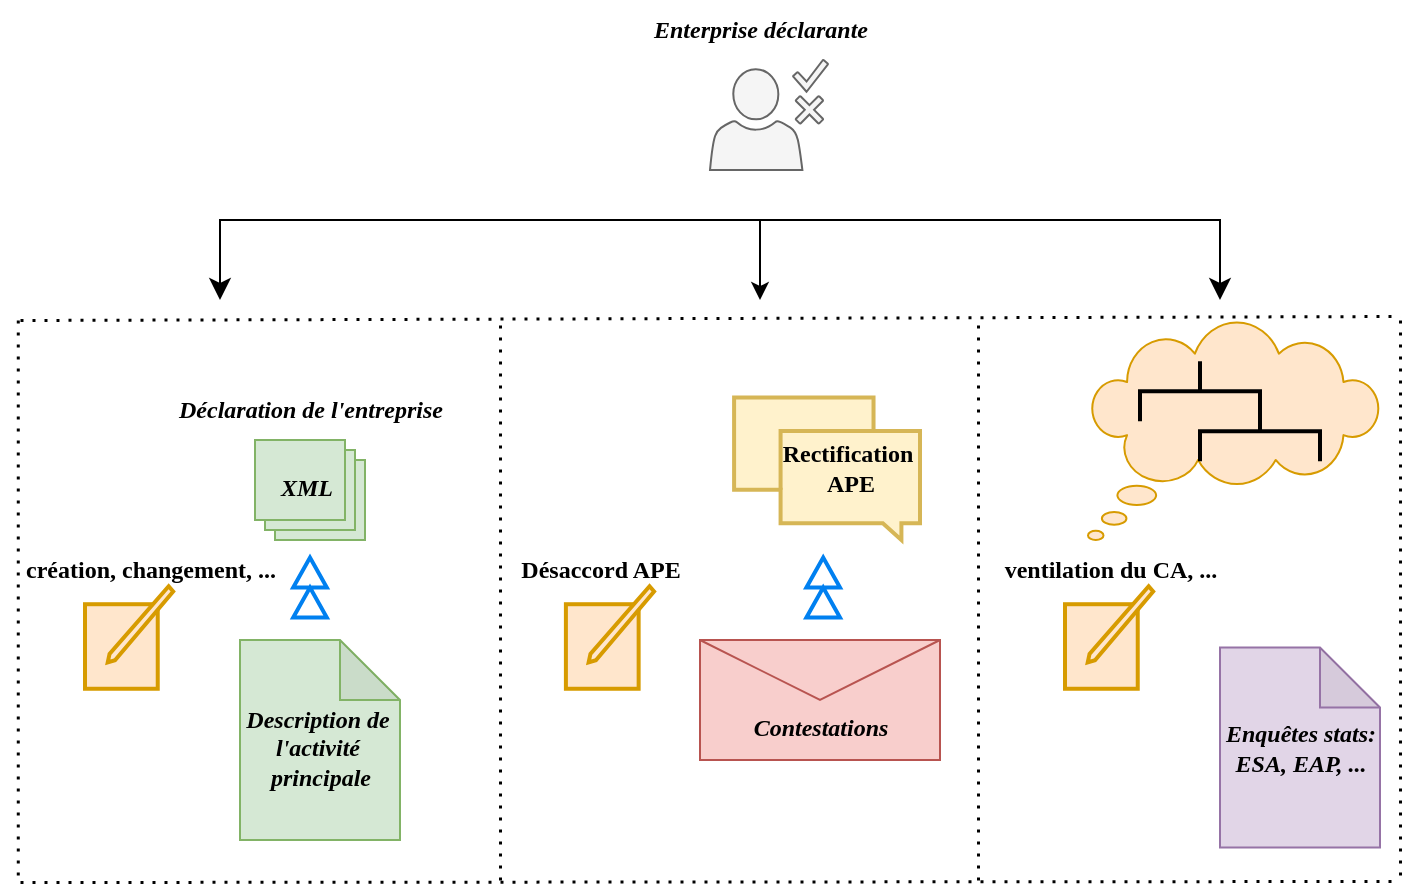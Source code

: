<mxfile version="24.3.1" type="github">
  <diagram name="Page-1" id="bldviGOM2PhAeHIemhQr">
    <mxGraphModel dx="2276" dy="785" grid="1" gridSize="10" guides="1" tooltips="1" connect="1" arrows="1" fold="1" page="1" pageScale="1" pageWidth="850" pageHeight="1100" math="0" shadow="0">
      <root>
        <mxCell id="0" />
        <mxCell id="1" parent="0" />
        <mxCell id="jSoYXtQaay7fsIpfsQkB-14" value="" style="verticalLabelPosition=bottom;verticalAlign=top;html=1;shape=mxgraph.basic.layered_rect;dx=10;outlineConnect=0;whiteSpace=wrap;fillColor=#d5e8d4;strokeColor=#82b366;" parent="1" vertex="1">
          <mxGeometry x="117.5" y="500" width="55" height="50" as="geometry" />
        </mxCell>
        <mxCell id="jSoYXtQaay7fsIpfsQkB-16" value="&lt;font face=&quot;Work sans&quot;&gt;&lt;b&gt;&lt;i&gt;Déclaration de l&#39;entreprise&lt;/i&gt;&lt;/b&gt;&lt;/font&gt;" style="text;html=1;align=center;verticalAlign=middle;resizable=0;points=[];autosize=1;strokeColor=none;fillColor=none;" parent="1" vertex="1">
          <mxGeometry x="65" y="470" width="160" height="30" as="geometry" />
        </mxCell>
        <mxCell id="jSoYXtQaay7fsIpfsQkB-38" value="&lt;i style=&quot;font-family: &amp;quot;Work sans&amp;quot;;&quot;&gt;&lt;b&gt;XML&lt;/b&gt;&lt;/i&gt;" style="text;html=1;align=center;verticalAlign=middle;resizable=0;points=[];autosize=1;strokeColor=none;fillColor=none;" parent="1" vertex="1">
          <mxGeometry x="117.5" y="508.75" width="50" height="30" as="geometry" />
        </mxCell>
        <mxCell id="VBAkpBCVjeTr1UJTXE4Z-3" value="" style="shape=note;whiteSpace=wrap;html=1;backgroundOutline=1;darkOpacity=0.05;fillColor=#d5e8d4;strokeColor=#82b366;" parent="1" vertex="1">
          <mxGeometry x="110" y="600" width="80" height="100" as="geometry" />
        </mxCell>
        <mxCell id="VBAkpBCVjeTr1UJTXE4Z-4" value="&lt;font face=&quot;Work sans&quot;&gt;&lt;b&gt;&lt;i&gt;Description de&amp;nbsp;&lt;/i&gt;&lt;/b&gt;&lt;/font&gt;&lt;div&gt;&lt;font face=&quot;Work sans&quot;&gt;&lt;b&gt;&lt;i&gt;l&#39;activité&amp;nbsp;&lt;/i&gt;&lt;/b&gt;&lt;/font&gt;&lt;/div&gt;&lt;div&gt;&lt;font face=&quot;Work sans&quot;&gt;&lt;b&gt;&lt;i&gt;principale&lt;/i&gt;&lt;/b&gt;&lt;/font&gt;&lt;/div&gt;" style="text;html=1;align=center;verticalAlign=middle;resizable=0;points=[];autosize=1;strokeColor=none;fillColor=none;" parent="1" vertex="1">
          <mxGeometry x="100" y="624.38" width="100" height="60" as="geometry" />
        </mxCell>
        <mxCell id="VBAkpBCVjeTr1UJTXE4Z-10" value="" style="html=1;verticalLabelPosition=bottom;align=center;labelBackgroundColor=#ffffff;verticalAlign=top;strokeWidth=2;strokeColor=#d79b00;shadow=0;dashed=0;shape=mxgraph.ios7.icons.compose;fillColor=#ffe6cc;" parent="1" vertex="1">
          <mxGeometry x="32.5" y="573.13" width="44.1" height="51.25" as="geometry" />
        </mxCell>
        <mxCell id="VBAkpBCVjeTr1UJTXE4Z-11" value="" style="html=1;verticalLabelPosition=bottom;align=center;labelBackgroundColor=#ffffff;verticalAlign=top;strokeWidth=2;strokeColor=#0080F0;shadow=0;dashed=0;shape=mxgraph.ios7.icons.forward;direction=north;" parent="1" vertex="1">
          <mxGeometry x="136.6" y="558.75" width="16.8" height="30" as="geometry" />
        </mxCell>
        <mxCell id="VBAkpBCVjeTr1UJTXE4Z-13" value="" style="endArrow=none;dashed=1;html=1;dashPattern=1 3;strokeWidth=1.5;rounded=0;curved=0;" parent="1" edge="1">
          <mxGeometry width="50" height="50" relative="1" as="geometry">
            <mxPoint x="240" y="720" as="sourcePoint" />
            <mxPoint x="240" y="440" as="targetPoint" />
          </mxGeometry>
        </mxCell>
        <mxCell id="VBAkpBCVjeTr1UJTXE4Z-14" value="" style="shape=message;html=1;html=1;outlineConnect=0;labelPosition=center;verticalLabelPosition=bottom;align=center;verticalAlign=top;fillColor=#f8cecc;strokeColor=#b85450;" parent="1" vertex="1">
          <mxGeometry x="340" y="600" width="120" height="60" as="geometry" />
        </mxCell>
        <mxCell id="VBAkpBCVjeTr1UJTXE4Z-15" value="" style="sketch=0;pointerEvents=1;shadow=0;dashed=0;html=1;strokeColor=#666666;fillColor=#f5f5f5;labelPosition=center;verticalLabelPosition=bottom;verticalAlign=top;outlineConnect=0;align=center;shape=mxgraph.office.users.approver;fontColor=#333333;" parent="1" vertex="1">
          <mxGeometry x="345" y="310" width="59" height="55" as="geometry" />
        </mxCell>
        <mxCell id="VBAkpBCVjeTr1UJTXE4Z-16" value="&lt;font face=&quot;Work sans&quot;&gt;&lt;i&gt;&lt;b&gt;Enterprise déclarante&lt;/b&gt;&lt;/i&gt;&lt;/font&gt;" style="text;html=1;align=center;verticalAlign=middle;resizable=0;points=[];autosize=1;strokeColor=none;fillColor=none;" parent="1" vertex="1">
          <mxGeometry x="305" y="280" width="130" height="30" as="geometry" />
        </mxCell>
        <mxCell id="VBAkpBCVjeTr1UJTXE4Z-17" value="" style="html=1;verticalLabelPosition=bottom;align=center;labelBackgroundColor=#ffffff;verticalAlign=top;strokeWidth=2;strokeColor=#d79b00;shadow=0;dashed=0;shape=mxgraph.ios7.icons.compose;fillColor=#ffe6cc;" parent="1" vertex="1">
          <mxGeometry x="272.95" y="573.13" width="44.1" height="51.25" as="geometry" />
        </mxCell>
        <mxCell id="VBAkpBCVjeTr1UJTXE4Z-25" value="&lt;font face=&quot;Work sans&quot;&gt;&lt;b&gt;&lt;i&gt;Contestations&lt;/i&gt;&lt;/b&gt;&lt;/font&gt;" style="text;html=1;align=center;verticalAlign=middle;resizable=0;points=[];autosize=1;strokeColor=none;fillColor=none;" parent="1" vertex="1">
          <mxGeometry x="355" y="629.38" width="90" height="30" as="geometry" />
        </mxCell>
        <mxCell id="VBAkpBCVjeTr1UJTXE4Z-30" value="" style="shape=note;whiteSpace=wrap;html=1;backgroundOutline=1;darkOpacity=0.05;fillColor=#e1d5e7;strokeColor=#9673a6;" parent="1" vertex="1">
          <mxGeometry x="600" y="603.75" width="80" height="100" as="geometry" />
        </mxCell>
        <mxCell id="VBAkpBCVjeTr1UJTXE4Z-31" value="&lt;font face=&quot;Work sans&quot;&gt;&lt;b&gt;&lt;i&gt;Enquêtes stats:&lt;/i&gt;&lt;/b&gt;&lt;/font&gt;&lt;div&gt;&lt;font face=&quot;Work sans&quot;&gt;&lt;b&gt;&lt;i&gt;ESA, EAP, ...&lt;/i&gt;&lt;/b&gt;&lt;/font&gt;&lt;/div&gt;" style="text;html=1;align=center;verticalAlign=middle;resizable=0;points=[];autosize=1;strokeColor=none;fillColor=none;" parent="1" vertex="1">
          <mxGeometry x="590" y="634.38" width="100" height="40" as="geometry" />
        </mxCell>
        <mxCell id="VBAkpBCVjeTr1UJTXE4Z-32" value="" style="html=1;verticalLabelPosition=bottom;align=center;labelBackgroundColor=#ffffff;verticalAlign=top;strokeWidth=2;strokeColor=#d79b00;shadow=0;dashed=0;shape=mxgraph.ios7.icons.compose;fillColor=#ffe6cc;" parent="1" vertex="1">
          <mxGeometry x="522.5" y="573.13" width="44.1" height="51.25" as="geometry" />
        </mxCell>
        <mxCell id="VBAkpBCVjeTr1UJTXE4Z-35" value="" style="endArrow=none;dashed=1;html=1;dashPattern=1 3;strokeWidth=1.5;rounded=0;curved=0;" parent="1" edge="1">
          <mxGeometry width="50" height="50" relative="1" as="geometry">
            <mxPoint x="479" y="720" as="sourcePoint" />
            <mxPoint x="479" y="440" as="targetPoint" />
          </mxGeometry>
        </mxCell>
        <mxCell id="VBAkpBCVjeTr1UJTXE4Z-36" value="" style="edgeStyle=elbowEdgeStyle;elbow=horizontal;endArrow=classic;html=1;curved=0;rounded=0;endSize=8;startSize=8;" parent="1" edge="1">
          <mxGeometry width="50" height="50" relative="1" as="geometry">
            <mxPoint x="370" y="390" as="sourcePoint" />
            <mxPoint x="600" y="430" as="targetPoint" />
            <Array as="points">
              <mxPoint x="600" y="420" />
            </Array>
          </mxGeometry>
        </mxCell>
        <mxCell id="VBAkpBCVjeTr1UJTXE4Z-37" value="" style="endArrow=none;dashed=1;html=1;dashPattern=1 3;strokeWidth=1.5;rounded=0;curved=0;" parent="1" edge="1">
          <mxGeometry width="50" height="50" relative="1" as="geometry">
            <mxPoint y="440" as="sourcePoint" />
            <mxPoint x="690" y="438" as="targetPoint" />
          </mxGeometry>
        </mxCell>
        <mxCell id="VBAkpBCVjeTr1UJTXE4Z-38" value="" style="endArrow=none;dashed=1;html=1;dashPattern=1 3;strokeWidth=1.5;rounded=0;curved=0;" parent="1" edge="1">
          <mxGeometry width="50" height="50" relative="1" as="geometry">
            <mxPoint y="721" as="sourcePoint" />
            <mxPoint x="690" y="720.5" as="targetPoint" />
          </mxGeometry>
        </mxCell>
        <mxCell id="VBAkpBCVjeTr1UJTXE4Z-39" value="" style="endArrow=none;dashed=1;html=1;dashPattern=1 3;strokeWidth=1.5;rounded=0;curved=0;" parent="1" edge="1">
          <mxGeometry width="50" height="50" relative="1" as="geometry">
            <mxPoint x="690" y="717.5" as="sourcePoint" />
            <mxPoint x="690" y="437.5" as="targetPoint" />
          </mxGeometry>
        </mxCell>
        <mxCell id="VBAkpBCVjeTr1UJTXE4Z-41" value="" style="edgeStyle=segmentEdgeStyle;endArrow=classic;html=1;curved=0;rounded=0;endSize=8;startSize=8;" parent="1" edge="1">
          <mxGeometry width="50" height="50" relative="1" as="geometry">
            <mxPoint x="370" y="390" as="sourcePoint" />
            <mxPoint x="100" y="430" as="targetPoint" />
          </mxGeometry>
        </mxCell>
        <mxCell id="VBAkpBCVjeTr1UJTXE4Z-42" value="" style="endArrow=classic;html=1;rounded=0;" parent="1" edge="1">
          <mxGeometry width="50" height="50" relative="1" as="geometry">
            <mxPoint x="370" y="390" as="sourcePoint" />
            <mxPoint x="370" y="430" as="targetPoint" />
          </mxGeometry>
        </mxCell>
        <mxCell id="VBAkpBCVjeTr1UJTXE4Z-44" value="" style="whiteSpace=wrap;html=1;shape=mxgraph.basic.cloud_callout;fillColor=#ffe6cc;strokeColor=#d79b00;" parent="1" vertex="1">
          <mxGeometry x="534" y="441.25" width="146" height="108.75" as="geometry" />
        </mxCell>
        <mxCell id="VBAkpBCVjeTr1UJTXE4Z-46" value="" style="strokeWidth=2;html=1;shape=mxgraph.flowchart.annotation_2;align=left;labelPosition=right;pointerEvents=1;direction=south;" parent="1" vertex="1">
          <mxGeometry x="560" y="460.63" width="60" height="30" as="geometry" />
        </mxCell>
        <mxCell id="VBAkpBCVjeTr1UJTXE4Z-47" value="" style="strokeWidth=2;html=1;shape=mxgraph.flowchart.annotation_2;align=left;labelPosition=right;pointerEvents=1;direction=south;" parent="1" vertex="1">
          <mxGeometry x="590" y="480.63" width="60" height="30" as="geometry" />
        </mxCell>
        <mxCell id="VBAkpBCVjeTr1UJTXE4Z-50" value="" style="html=1;verticalLabelPosition=bottom;align=center;labelBackgroundColor=#ffffff;verticalAlign=top;strokeWidth=2;strokeColor=#d6b656;shadow=0;dashed=0;shape=mxgraph.ios7.icons.messages;fillColor=#fff2cc;" parent="1" vertex="1">
          <mxGeometry x="357.05" y="478.75" width="92.95" height="71.25" as="geometry" />
        </mxCell>
        <mxCell id="VBAkpBCVjeTr1UJTXE4Z-51" value="" style="html=1;verticalLabelPosition=bottom;align=center;labelBackgroundColor=#ffffff;verticalAlign=top;strokeWidth=2;strokeColor=#0080F0;shadow=0;dashed=0;shape=mxgraph.ios7.icons.forward;direction=north;" parent="1" vertex="1">
          <mxGeometry x="393.2" y="558.75" width="16.8" height="30" as="geometry" />
        </mxCell>
        <mxCell id="VBAkpBCVjeTr1UJTXE4Z-52" value="&lt;font face=&quot;Work sans&quot;&gt;&lt;b&gt;Rectification&amp;nbsp;&lt;/b&gt;&lt;/font&gt;&lt;div&gt;&lt;font face=&quot;Work sans&quot;&gt;&lt;b&gt;A&lt;/b&gt;&lt;/font&gt;&lt;b style=&quot;font-family: &amp;quot;Work sans&amp;quot;; background-color: initial;&quot;&gt;PE&lt;/b&gt;&lt;/div&gt;" style="text;html=1;align=center;verticalAlign=middle;resizable=0;points=[];autosize=1;strokeColor=none;fillColor=none;fontFamily=Helvetica;fontSize=12;fontColor=default;" parent="1" vertex="1">
          <mxGeometry x="370" y="494.38" width="90" height="40" as="geometry" />
        </mxCell>
        <mxCell id="VBAkpBCVjeTr1UJTXE4Z-53" value="" style="endArrow=none;dashed=1;html=1;dashPattern=1 3;strokeWidth=1.5;rounded=0;curved=0;" parent="1" edge="1">
          <mxGeometry width="50" height="50" relative="1" as="geometry">
            <mxPoint x="-1.11" y="717.5" as="sourcePoint" />
            <mxPoint x="-1.11" y="437.5" as="targetPoint" />
          </mxGeometry>
        </mxCell>
        <mxCell id="VBAkpBCVjeTr1UJTXE4Z-54" value="&lt;font face=&quot;Work sans&quot;&gt;&lt;b&gt;&lt;span&gt;création, changement, ...&lt;/span&gt;&lt;/b&gt;&lt;/font&gt;" style="text;html=1;align=center;verticalAlign=middle;resizable=0;points=[];autosize=1;strokeColor=none;fillColor=none;fontStyle=0" parent="1" vertex="1">
          <mxGeometry x="-10" y="550" width="150" height="30" as="geometry" />
        </mxCell>
        <mxCell id="VBAkpBCVjeTr1UJTXE4Z-55" value="&lt;font face=&quot;Work sans&quot;&gt;&lt;b&gt;&lt;span&gt;Désaccord APE&lt;/span&gt;&lt;/b&gt;&lt;/font&gt;" style="text;html=1;align=center;verticalAlign=middle;resizable=0;points=[];autosize=1;strokeColor=none;fillColor=none;fontStyle=0" parent="1" vertex="1">
          <mxGeometry x="240" y="550" width="100" height="30" as="geometry" />
        </mxCell>
        <mxCell id="VBAkpBCVjeTr1UJTXE4Z-56" value="&lt;font face=&quot;Work sans&quot;&gt;&lt;b&gt;&lt;span&gt;ventilation du CA, ...&lt;/span&gt;&lt;/b&gt;&lt;/font&gt;" style="text;html=1;align=center;verticalAlign=middle;resizable=0;points=[];autosize=1;strokeColor=none;fillColor=none;fontStyle=0" parent="1" vertex="1">
          <mxGeometry x="479.55" y="550" width="130" height="30" as="geometry" />
        </mxCell>
      </root>
    </mxGraphModel>
  </diagram>
</mxfile>
